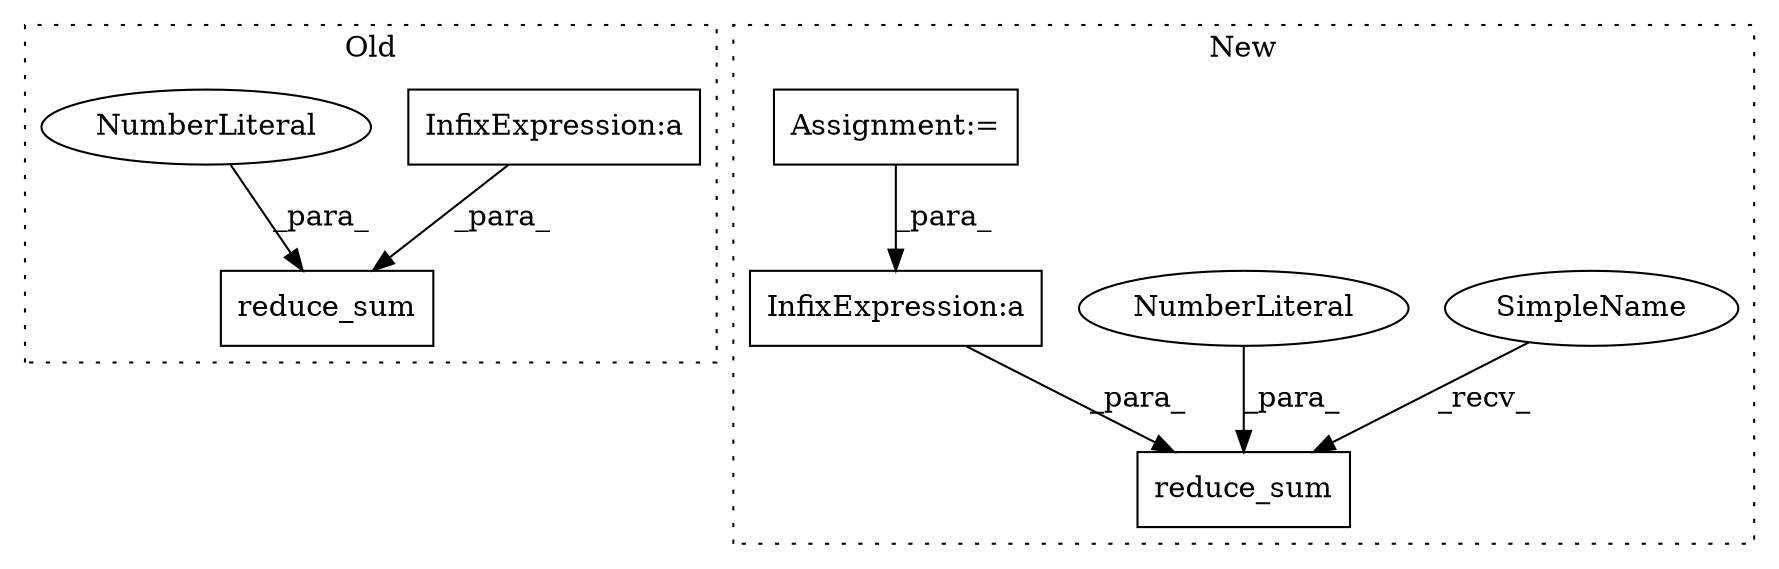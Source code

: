 digraph G {
subgraph cluster0 {
1 [label="reduce_sum" a="32" s="12632,12695" l="11,1" shape="box"];
7 [label="InfixExpression:a" a="27" s="12650" l="3" shape="box"];
8 [label="NumberLiteral" a="34" s="12694" l="1" shape="ellipse"];
label = "Old";
style="dotted";
}
subgraph cluster1 {
2 [label="SimpleName" a="42" s="12747" l="10" shape="ellipse"];
3 [label="reduce_sum" a="32" s="12758,12794" l="11,1" shape="box"];
4 [label="InfixExpression:a" a="27" s="12776" l="3" shape="box"];
5 [label="NumberLiteral" a="34" s="12793" l="1" shape="ellipse"];
6 [label="Assignment:=" a="7" s="11964" l="1" shape="box"];
label = "New";
style="dotted";
}
2 -> 3 [label="_recv_"];
4 -> 3 [label="_para_"];
5 -> 3 [label="_para_"];
6 -> 4 [label="_para_"];
7 -> 1 [label="_para_"];
8 -> 1 [label="_para_"];
}